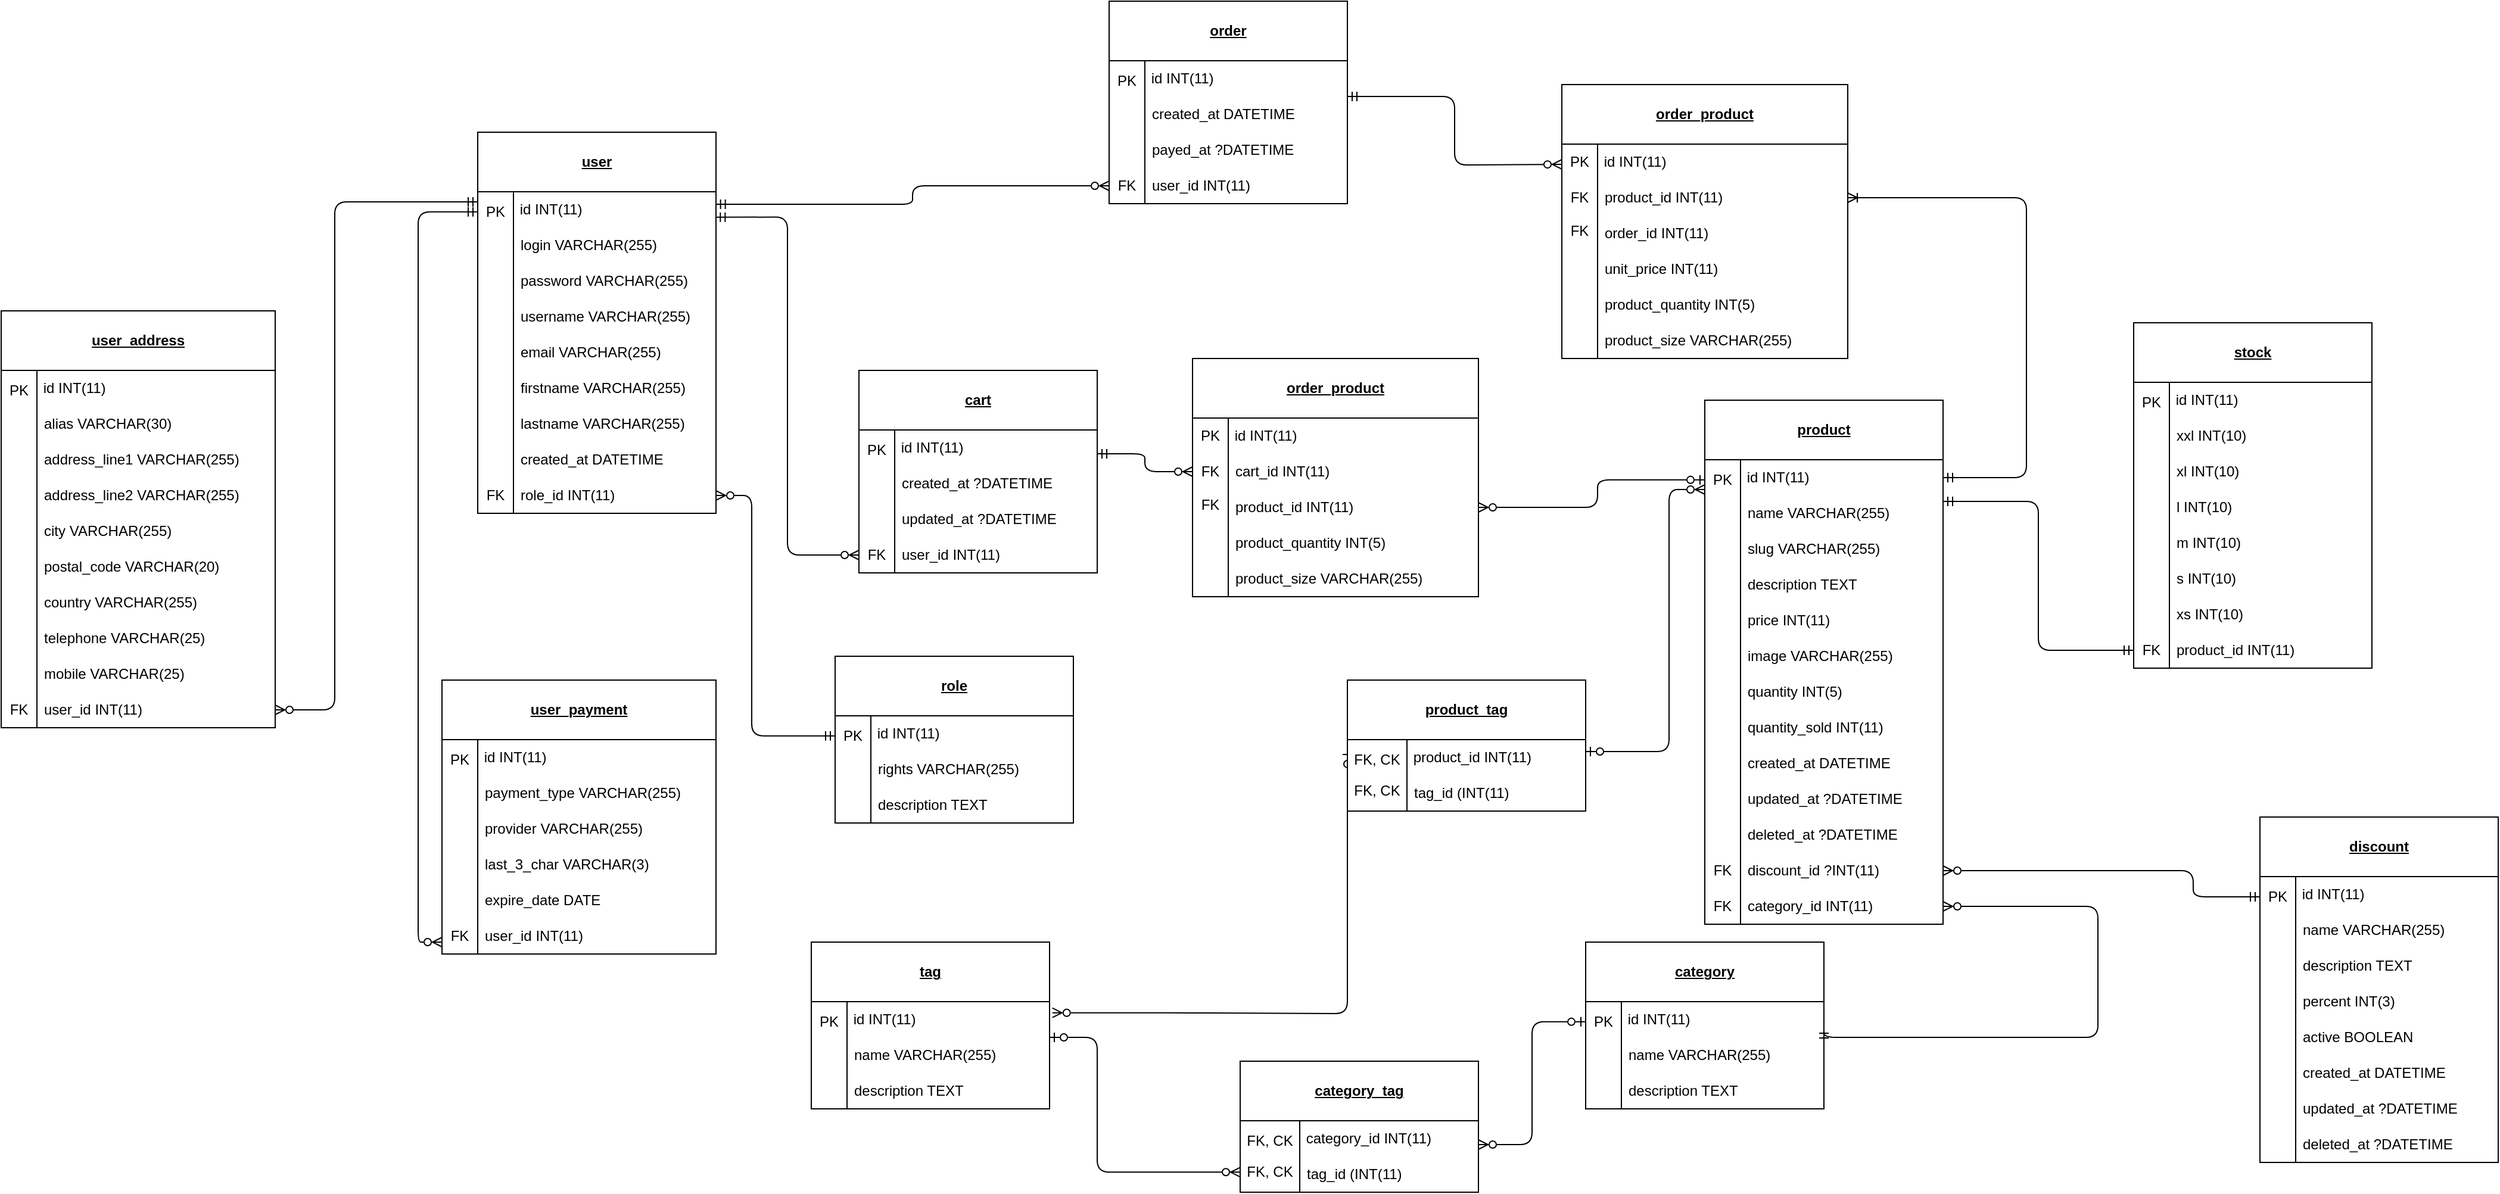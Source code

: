 <mxfile>
    <diagram name="Page-1" id="nvmFkLAB6nwE_kRz7ofC">
        <mxGraphModel dx="1896" dy="2841" grid="1" gridSize="10" guides="1" tooltips="1" connect="1" arrows="1" fold="1" page="1" pageScale="1" pageWidth="827" pageHeight="1169" math="0" shadow="0">
            <root>
                <mxCell id="0"/>
                <mxCell id="1" parent="0"/>
                <mxCell id="493" style="edgeStyle=orthogonalEdgeStyle;html=1;endArrow=ERmandOne;endFill=0;startArrow=ERzeroToMany;startFill=0;" parent="1" source="327" target="484" edge="1">
                    <mxGeometry relative="1" as="geometry">
                        <Array as="points">
                            <mxPoint x="1640" y="-580"/>
                            <mxPoint x="1640" y="-558"/>
                        </Array>
                        <mxPoint x="1450" y="-600" as="sourcePoint"/>
                        <mxPoint x="1600" y="-550" as="targetPoint"/>
                    </mxGeometry>
                </mxCell>
                <mxCell id="400" value="&lt;u&gt;product&lt;/u&gt;" style="swimlane;whiteSpace=wrap;html=1;rounded=0;strokeColor=default;startSize=50;swimlaneFillColor=default;" parent="1" vertex="1">
                    <mxGeometry x="1230" y="-975" width="200" height="440" as="geometry"/>
                </mxCell>
                <mxCell id="315" value="&lt;span style=&quot;font-family: Helvetica; font-size: 12px; font-style: normal; font-variant-ligatures: normal; font-variant-caps: normal; font-weight: 400; letter-spacing: normal; orphans: 2; text-align: left; text-indent: 0px; text-transform: none; widows: 2; word-spacing: 0px; -webkit-text-stroke-width: 0px; text-decoration-thickness: initial; text-decoration-style: initial; text-decoration-color: initial; float: none; display: inline !important;&quot;&gt;&amp;nbsp;id&amp;nbsp;INT(11)&lt;/span&gt;" style="swimlane;fontStyle=0;childLayout=stackLayout;horizontal=1;startSize=30;horizontalStack=0;resizeParent=1;resizeParentMax=0;resizeLast=0;collapsible=1;marginBottom=0;whiteSpace=wrap;html=1;swimlaneFillColor=default;swimlaneLine=0;align=left;" parent="400" vertex="1">
                    <mxGeometry x="30" y="50" width="170" height="390" as="geometry">
                        <mxRectangle x="30" y="50" width="100" height="30" as="alternateBounds"/>
                    </mxGeometry>
                </mxCell>
                <mxCell id="317" value="name&amp;nbsp;VARCHAR(255)" style="text;strokeColor=none;fillColor=none;align=left;verticalAlign=middle;spacingLeft=4;spacingRight=4;overflow=hidden;points=[[0,0.5],[1,0.5]];portConstraint=eastwest;rotatable=0;whiteSpace=wrap;html=1;" parent="315" vertex="1">
                    <mxGeometry y="30" width="170" height="30" as="geometry"/>
                </mxCell>
                <mxCell id="318" value="slug&amp;nbsp;VARCHAR(255)" style="text;strokeColor=none;fillColor=none;align=left;verticalAlign=middle;spacingLeft=4;spacingRight=4;overflow=hidden;points=[[0,0.5],[1,0.5]];portConstraint=eastwest;rotatable=0;whiteSpace=wrap;html=1;" parent="315" vertex="1">
                    <mxGeometry y="60" width="170" height="30" as="geometry"/>
                </mxCell>
                <mxCell id="319" value="description TEXT" style="text;strokeColor=none;fillColor=none;align=left;verticalAlign=middle;spacingLeft=4;spacingRight=4;overflow=hidden;points=[[0,0.5],[1,0.5]];portConstraint=eastwest;rotatable=0;whiteSpace=wrap;html=1;" parent="315" vertex="1">
                    <mxGeometry y="90" width="170" height="30" as="geometry"/>
                </mxCell>
                <mxCell id="320" value="price&amp;nbsp;INT(11)" style="text;strokeColor=none;fillColor=none;align=left;verticalAlign=middle;spacingLeft=4;spacingRight=4;overflow=hidden;points=[[0,0.5],[1,0.5]];portConstraint=eastwest;rotatable=0;whiteSpace=wrap;html=1;" parent="315" vertex="1">
                    <mxGeometry y="120" width="170" height="30" as="geometry"/>
                </mxCell>
                <mxCell id="321" value="image VARCHAR(255)" style="text;strokeColor=none;fillColor=none;align=left;verticalAlign=middle;spacingLeft=4;spacingRight=4;overflow=hidden;points=[[0,0.5],[1,0.5]];portConstraint=eastwest;rotatable=0;whiteSpace=wrap;html=1;" parent="315" vertex="1">
                    <mxGeometry y="150" width="170" height="30" as="geometry"/>
                </mxCell>
                <mxCell id="322" value="quantity INT(5)" style="text;strokeColor=none;fillColor=none;align=left;verticalAlign=middle;spacingLeft=4;spacingRight=4;overflow=hidden;points=[[0,0.5],[1,0.5]];portConstraint=eastwest;rotatable=0;whiteSpace=wrap;html=1;" parent="315" vertex="1">
                    <mxGeometry y="180" width="170" height="30" as="geometry"/>
                </mxCell>
                <mxCell id="323" value="quantity_sold INT(11)" style="text;strokeColor=none;fillColor=none;align=left;verticalAlign=middle;spacingLeft=4;spacingRight=4;overflow=hidden;points=[[0,0.5],[1,0.5]];portConstraint=eastwest;rotatable=0;whiteSpace=wrap;html=1;" parent="315" vertex="1">
                    <mxGeometry y="210" width="170" height="30" as="geometry"/>
                </mxCell>
                <mxCell id="324" value="created_at&amp;nbsp;DATETIME" style="text;strokeColor=none;fillColor=none;align=left;verticalAlign=middle;spacingLeft=4;spacingRight=4;overflow=hidden;points=[[0,0.5],[1,0.5]];portConstraint=eastwest;rotatable=0;whiteSpace=wrap;html=1;" parent="315" vertex="1">
                    <mxGeometry y="240" width="170" height="30" as="geometry"/>
                </mxCell>
                <mxCell id="325" value="updated_at ?DATETIME" style="text;strokeColor=none;fillColor=none;align=left;verticalAlign=middle;spacingLeft=4;spacingRight=4;overflow=hidden;points=[[0,0.5],[1,0.5]];portConstraint=eastwest;rotatable=0;whiteSpace=wrap;html=1;" parent="315" vertex="1">
                    <mxGeometry y="270" width="170" height="30" as="geometry"/>
                </mxCell>
                <mxCell id="326" value="deleted_at ?DATETIME" style="text;strokeColor=none;fillColor=none;align=left;verticalAlign=middle;spacingLeft=4;spacingRight=4;overflow=hidden;points=[[0,0.5],[1,0.5]];portConstraint=eastwest;rotatable=0;whiteSpace=wrap;html=1;" parent="315" vertex="1">
                    <mxGeometry y="300" width="170" height="30" as="geometry"/>
                </mxCell>
                <mxCell id="327" value="discount_id ?INT(11)" style="text;strokeColor=none;fillColor=none;align=left;verticalAlign=middle;spacingLeft=4;spacingRight=4;overflow=hidden;points=[[0,0.5],[1,0.5]];portConstraint=eastwest;rotatable=0;whiteSpace=wrap;html=1;" parent="315" vertex="1">
                    <mxGeometry y="330" width="170" height="30" as="geometry"/>
                </mxCell>
                <mxCell id="328" value="category_id&amp;nbsp;INT(11)" style="text;strokeColor=none;fillColor=none;align=left;verticalAlign=middle;spacingLeft=4;spacingRight=4;overflow=hidden;points=[[0,0.5],[1,0.5]];portConstraint=eastwest;rotatable=0;whiteSpace=wrap;html=1;" parent="315" vertex="1">
                    <mxGeometry y="360" width="170" height="30" as="geometry"/>
                </mxCell>
                <mxCell id="421" value="PK" style="text;html=1;strokeColor=none;fillColor=none;align=center;verticalAlign=middle;whiteSpace=wrap;rounded=0;container=0;" parent="400" vertex="1">
                    <mxGeometry y="49.996" width="30" height="33.846" as="geometry"/>
                </mxCell>
                <mxCell id="423" value="FK" style="text;html=1;strokeColor=none;fillColor=none;align=center;verticalAlign=middle;whiteSpace=wrap;rounded=0;container=0;" parent="400" vertex="1">
                    <mxGeometry y="380.02" width="30" height="29.99" as="geometry"/>
                </mxCell>
                <mxCell id="425" value="FK" style="text;html=1;strokeColor=none;fillColor=none;align=center;verticalAlign=middle;whiteSpace=wrap;rounded=0;container=0;" parent="400" vertex="1">
                    <mxGeometry y="410.01" width="30" height="29.99" as="geometry"/>
                </mxCell>
                <mxCell id="452" value="&lt;u&gt;stock&lt;/u&gt;" style="swimlane;whiteSpace=wrap;html=1;rounded=0;strokeColor=default;startSize=50;swimlaneFillColor=default;" parent="1" vertex="1">
                    <mxGeometry x="1590" y="-1040" width="200" height="290" as="geometry"/>
                </mxCell>
                <mxCell id="453" value="&lt;span style=&quot;font-family: Helvetica; font-size: 12px; font-style: normal; font-variant-ligatures: normal; font-variant-caps: normal; font-weight: 400; letter-spacing: normal; orphans: 2; text-align: left; text-indent: 0px; text-transform: none; widows: 2; word-spacing: 0px; -webkit-text-stroke-width: 0px; text-decoration-thickness: initial; text-decoration-style: initial; text-decoration-color: initial; float: none; display: inline !important;&quot;&gt;&amp;nbsp;id&amp;nbsp;INT(11)&lt;/span&gt;" style="swimlane;fontStyle=0;childLayout=stackLayout;horizontal=1;startSize=30;horizontalStack=0;resizeParent=1;resizeParentMax=0;resizeLast=0;collapsible=1;marginBottom=0;whiteSpace=wrap;html=1;swimlaneFillColor=default;swimlaneLine=0;align=left;" parent="452" vertex="1">
                    <mxGeometry x="30" y="50" width="170" height="240" as="geometry"/>
                </mxCell>
                <mxCell id="450" value="xxl INT(10)" style="text;strokeColor=none;fillColor=none;align=left;verticalAlign=middle;spacingLeft=4;spacingRight=4;overflow=hidden;points=[[0,0.5],[1,0.5]];portConstraint=eastwest;rotatable=0;whiteSpace=wrap;html=1;" parent="453" vertex="1">
                    <mxGeometry y="30" width="170" height="30" as="geometry"/>
                </mxCell>
                <mxCell id="449" value="xl INT(10)" style="text;strokeColor=none;fillColor=none;align=left;verticalAlign=middle;spacingLeft=4;spacingRight=4;overflow=hidden;points=[[0,0.5],[1,0.5]];portConstraint=eastwest;rotatable=0;whiteSpace=wrap;html=1;" parent="453" vertex="1">
                    <mxGeometry y="60" width="170" height="30" as="geometry"/>
                </mxCell>
                <mxCell id="448" value="l INT(10)" style="text;strokeColor=none;fillColor=none;align=left;verticalAlign=middle;spacingLeft=4;spacingRight=4;overflow=hidden;points=[[0,0.5],[1,0.5]];portConstraint=eastwest;rotatable=0;whiteSpace=wrap;html=1;" parent="453" vertex="1">
                    <mxGeometry y="90" width="170" height="30" as="geometry"/>
                </mxCell>
                <mxCell id="447" value="m INT(10)" style="text;strokeColor=none;fillColor=none;align=left;verticalAlign=middle;spacingLeft=4;spacingRight=4;overflow=hidden;points=[[0,0.5],[1,0.5]];portConstraint=eastwest;rotatable=0;whiteSpace=wrap;html=1;" parent="453" vertex="1">
                    <mxGeometry y="120" width="170" height="30" as="geometry"/>
                </mxCell>
                <mxCell id="446" value="s INT(10)" style="text;strokeColor=none;fillColor=none;align=left;verticalAlign=middle;spacingLeft=4;spacingRight=4;overflow=hidden;points=[[0,0.5],[1,0.5]];portConstraint=eastwest;rotatable=0;whiteSpace=wrap;html=1;" parent="453" vertex="1">
                    <mxGeometry y="150" width="170" height="30" as="geometry"/>
                </mxCell>
                <mxCell id="445" value="xs INT(10)" style="text;strokeColor=none;fillColor=none;align=left;verticalAlign=middle;spacingLeft=4;spacingRight=4;overflow=hidden;points=[[0,0.5],[1,0.5]];portConstraint=eastwest;rotatable=0;whiteSpace=wrap;html=1;" parent="453" vertex="1">
                    <mxGeometry y="180" width="170" height="30" as="geometry"/>
                </mxCell>
                <mxCell id="451" value="product_id&amp;nbsp;INT(11)" style="text;strokeColor=none;fillColor=none;align=left;verticalAlign=middle;spacingLeft=4;spacingRight=4;overflow=hidden;points=[[0,0.5],[1,0.5]];portConstraint=eastwest;rotatable=0;whiteSpace=wrap;html=1;" parent="453" vertex="1">
                    <mxGeometry y="210" width="170" height="30" as="geometry"/>
                </mxCell>
                <mxCell id="466" value="PK" style="text;html=1;strokeColor=none;fillColor=none;align=center;verticalAlign=middle;whiteSpace=wrap;rounded=0;container=0;" parent="452" vertex="1">
                    <mxGeometry y="49.996" width="30" height="33.846" as="geometry"/>
                </mxCell>
                <mxCell id="468" value="FK" style="text;html=1;strokeColor=none;fillColor=none;align=center;verticalAlign=middle;whiteSpace=wrap;rounded=0;container=0;" parent="452" vertex="1">
                    <mxGeometry y="260.01" width="30" height="29.99" as="geometry"/>
                </mxCell>
                <mxCell id="475" value="&lt;u&gt;discount&lt;/u&gt;" style="swimlane;whiteSpace=wrap;html=1;rounded=0;strokeColor=default;startSize=50;swimlaneFillColor=default;" parent="1" vertex="1">
                    <mxGeometry x="1696" y="-625" width="200" height="290" as="geometry"/>
                </mxCell>
                <mxCell id="476" value="&lt;span style=&quot;font-family: Helvetica; font-size: 12px; font-style: normal; font-variant-ligatures: normal; font-variant-caps: normal; font-weight: 400; letter-spacing: normal; orphans: 2; text-align: left; text-indent: 0px; text-transform: none; widows: 2; word-spacing: 0px; -webkit-text-stroke-width: 0px; text-decoration-thickness: initial; text-decoration-style: initial; text-decoration-color: initial; float: none; display: inline !important;&quot;&gt;&amp;nbsp;id&amp;nbsp;INT(11)&lt;/span&gt;" style="swimlane;fontStyle=0;childLayout=stackLayout;horizontal=1;startSize=30;horizontalStack=0;resizeParent=1;resizeParentMax=0;resizeLast=0;collapsible=1;marginBottom=0;whiteSpace=wrap;html=1;swimlaneFillColor=default;swimlaneLine=0;align=left;" parent="475" vertex="1">
                    <mxGeometry x="30" y="50" width="170" height="240" as="geometry"/>
                </mxCell>
                <mxCell id="486" value="name VARCHAR(255)" style="text;strokeColor=none;fillColor=none;align=left;verticalAlign=middle;spacingLeft=4;spacingRight=4;overflow=hidden;points=[[0,0.5],[1,0.5]];portConstraint=eastwest;rotatable=0;whiteSpace=wrap;html=1;" parent="476" vertex="1">
                    <mxGeometry y="30" width="170" height="30" as="geometry"/>
                </mxCell>
                <mxCell id="487" value="description TEXT" style="text;strokeColor=none;fillColor=none;align=left;verticalAlign=middle;spacingLeft=4;spacingRight=4;overflow=hidden;points=[[0,0.5],[1,0.5]];portConstraint=eastwest;rotatable=0;whiteSpace=wrap;html=1;" parent="476" vertex="1">
                    <mxGeometry y="60" width="170" height="30" as="geometry"/>
                </mxCell>
                <mxCell id="488" value="percent INT(3)" style="text;strokeColor=none;fillColor=none;align=left;verticalAlign=middle;spacingLeft=4;spacingRight=4;overflow=hidden;points=[[0,0.5],[1,0.5]];portConstraint=eastwest;rotatable=0;whiteSpace=wrap;html=1;" parent="476" vertex="1">
                    <mxGeometry y="90" width="170" height="30" as="geometry"/>
                </mxCell>
                <mxCell id="489" value="active BOOLEAN" style="text;strokeColor=none;fillColor=none;align=left;verticalAlign=middle;spacingLeft=4;spacingRight=4;overflow=hidden;points=[[0,0.5],[1,0.5]];portConstraint=eastwest;rotatable=0;whiteSpace=wrap;html=1;" parent="476" vertex="1">
                    <mxGeometry y="120" width="170" height="30" as="geometry"/>
                </mxCell>
                <mxCell id="490" value="created_at&amp;nbsp;DATETIME" style="text;strokeColor=none;fillColor=none;align=left;verticalAlign=middle;spacingLeft=4;spacingRight=4;overflow=hidden;points=[[0,0.5],[1,0.5]];portConstraint=eastwest;rotatable=0;whiteSpace=wrap;html=1;" parent="476" vertex="1">
                    <mxGeometry y="150" width="170" height="30" as="geometry"/>
                </mxCell>
                <mxCell id="491" value="updated_at ?DATETIME" style="text;strokeColor=none;fillColor=none;align=left;verticalAlign=middle;spacingLeft=4;spacingRight=4;overflow=hidden;points=[[0,0.5],[1,0.5]];portConstraint=eastwest;rotatable=0;whiteSpace=wrap;html=1;" parent="476" vertex="1">
                    <mxGeometry y="180" width="170" height="30" as="geometry"/>
                </mxCell>
                <mxCell id="492" value="deleted_at ?DATETIME" style="text;strokeColor=none;fillColor=none;align=left;verticalAlign=middle;spacingLeft=4;spacingRight=4;overflow=hidden;points=[[0,0.5],[1,0.5]];portConstraint=eastwest;rotatable=0;whiteSpace=wrap;html=1;" parent="476" vertex="1">
                    <mxGeometry y="210" width="170" height="30" as="geometry"/>
                </mxCell>
                <mxCell id="484" value="PK" style="text;html=1;strokeColor=none;fillColor=none;align=center;verticalAlign=middle;whiteSpace=wrap;rounded=0;container=0;" parent="475" vertex="1">
                    <mxGeometry y="49.996" width="30" height="33.846" as="geometry"/>
                </mxCell>
                <mxCell id="496" style="edgeStyle=orthogonalEdgeStyle;html=1;startArrow=ERmandOne;startFill=0;endArrow=ERmandOne;endFill=0;exitX=0;exitY=0.5;exitDx=0;exitDy=0;" parent="1" source="468" target="315" edge="1">
                    <mxGeometry relative="1" as="geometry">
                        <Array as="points">
                            <mxPoint x="1510" y="-765"/>
                            <mxPoint x="1510" y="-890"/>
                        </Array>
                    </mxGeometry>
                </mxCell>
                <mxCell id="497" value="&lt;u&gt;category&lt;/u&gt;" style="swimlane;whiteSpace=wrap;html=1;rounded=0;strokeColor=default;startSize=50;swimlaneFillColor=default;" parent="1" vertex="1">
                    <mxGeometry x="1130" y="-520" width="200" height="140" as="geometry"/>
                </mxCell>
                <mxCell id="498" value="&lt;span style=&quot;font-family: Helvetica; font-size: 12px; font-style: normal; font-variant-ligatures: normal; font-variant-caps: normal; font-weight: 400; letter-spacing: normal; orphans: 2; text-align: left; text-indent: 0px; text-transform: none; widows: 2; word-spacing: 0px; -webkit-text-stroke-width: 0px; text-decoration-thickness: initial; text-decoration-style: initial; text-decoration-color: initial; float: none; display: inline !important;&quot;&gt;&amp;nbsp;id&amp;nbsp;INT(11)&lt;/span&gt;" style="swimlane;fontStyle=0;childLayout=stackLayout;horizontal=1;startSize=30;horizontalStack=0;resizeParent=1;resizeParentMax=0;resizeLast=0;collapsible=1;marginBottom=0;whiteSpace=wrap;html=1;swimlaneFillColor=default;swimlaneLine=0;align=left;" parent="497" vertex="1">
                    <mxGeometry x="30" y="50" width="170" height="90" as="geometry"/>
                </mxCell>
                <mxCell id="499" value="name VARCHAR(255)" style="text;strokeColor=none;fillColor=none;align=left;verticalAlign=middle;spacingLeft=4;spacingRight=4;overflow=hidden;points=[[0,0.5],[1,0.5]];portConstraint=eastwest;rotatable=0;whiteSpace=wrap;html=1;" parent="498" vertex="1">
                    <mxGeometry y="30" width="170" height="30" as="geometry"/>
                </mxCell>
                <mxCell id="500" value="description TEXT" style="text;strokeColor=none;fillColor=none;align=left;verticalAlign=middle;spacingLeft=4;spacingRight=4;overflow=hidden;points=[[0,0.5],[1,0.5]];portConstraint=eastwest;rotatable=0;whiteSpace=wrap;html=1;" parent="498" vertex="1">
                    <mxGeometry y="60" width="170" height="30" as="geometry"/>
                </mxCell>
                <mxCell id="506" value="PK" style="text;html=1;strokeColor=none;fillColor=none;align=center;verticalAlign=middle;whiteSpace=wrap;rounded=0;container=0;" parent="497" vertex="1">
                    <mxGeometry y="49.996" width="30" height="33.846" as="geometry"/>
                </mxCell>
                <mxCell id="507" style="edgeStyle=orthogonalEdgeStyle;html=1;startArrow=ERzeroToMany;startFill=0;endArrow=ERmandOne;endFill=0;entryX=1;entryY=0.25;entryDx=0;entryDy=0;" parent="1" source="328" target="498" edge="1">
                    <mxGeometry relative="1" as="geometry">
                        <Array as="points">
                            <mxPoint x="1560" y="-550"/>
                            <mxPoint x="1560" y="-440"/>
                            <mxPoint x="1330" y="-440"/>
                        </Array>
                    </mxGeometry>
                </mxCell>
                <mxCell id="508" value="&lt;u&gt;tag&lt;/u&gt;" style="swimlane;whiteSpace=wrap;html=1;rounded=0;strokeColor=default;startSize=50;swimlaneFillColor=default;" parent="1" vertex="1">
                    <mxGeometry x="480" y="-520" width="200" height="140" as="geometry"/>
                </mxCell>
                <mxCell id="509" value="&lt;span style=&quot;font-family: Helvetica; font-size: 12px; font-style: normal; font-variant-ligatures: normal; font-variant-caps: normal; font-weight: 400; letter-spacing: normal; orphans: 2; text-align: left; text-indent: 0px; text-transform: none; widows: 2; word-spacing: 0px; -webkit-text-stroke-width: 0px; text-decoration-thickness: initial; text-decoration-style: initial; text-decoration-color: initial; float: none; display: inline !important;&quot;&gt;&amp;nbsp;id&amp;nbsp;INT(11)&lt;/span&gt;" style="swimlane;fontStyle=0;childLayout=stackLayout;horizontal=1;startSize=30;horizontalStack=0;resizeParent=1;resizeParentMax=0;resizeLast=0;collapsible=1;marginBottom=0;whiteSpace=wrap;html=1;swimlaneFillColor=default;swimlaneLine=0;align=left;" parent="508" vertex="1">
                    <mxGeometry x="30" y="50" width="170" height="90" as="geometry"/>
                </mxCell>
                <mxCell id="510" value="name VARCHAR(255)" style="text;strokeColor=none;fillColor=none;align=left;verticalAlign=middle;spacingLeft=4;spacingRight=4;overflow=hidden;points=[[0,0.5],[1,0.5]];portConstraint=eastwest;rotatable=0;whiteSpace=wrap;html=1;" parent="509" vertex="1">
                    <mxGeometry y="30" width="170" height="30" as="geometry"/>
                </mxCell>
                <mxCell id="511" value="description TEXT" style="text;strokeColor=none;fillColor=none;align=left;verticalAlign=middle;spacingLeft=4;spacingRight=4;overflow=hidden;points=[[0,0.5],[1,0.5]];portConstraint=eastwest;rotatable=0;whiteSpace=wrap;html=1;" parent="509" vertex="1">
                    <mxGeometry y="60" width="170" height="30" as="geometry"/>
                </mxCell>
                <mxCell id="512" value="PK" style="text;html=1;strokeColor=none;fillColor=none;align=center;verticalAlign=middle;whiteSpace=wrap;rounded=0;container=0;" parent="508" vertex="1">
                    <mxGeometry y="49.996" width="30" height="33.846" as="geometry"/>
                </mxCell>
                <mxCell id="516" value="&lt;u&gt;category_tag&lt;/u&gt;" style="swimlane;whiteSpace=wrap;html=1;rounded=0;strokeColor=default;startSize=50;swimlaneFillColor=default;" parent="1" vertex="1">
                    <mxGeometry x="840" y="-420" width="200" height="110" as="geometry"/>
                </mxCell>
                <mxCell id="517" value="&lt;span style=&quot;font-family: Helvetica; font-size: 12px; font-style: normal; font-variant-ligatures: normal; font-variant-caps: normal; font-weight: 400; letter-spacing: normal; orphans: 2; text-align: left; text-indent: 0px; text-transform: none; widows: 2; word-spacing: 0px; -webkit-text-stroke-width: 0px; text-decoration-thickness: initial; text-decoration-style: initial; text-decoration-color: initial; float: none; display: inline !important;&quot;&gt;&amp;nbsp;category_id INT(11)&lt;/span&gt;" style="swimlane;fontStyle=0;childLayout=stackLayout;horizontal=1;startSize=30;horizontalStack=0;resizeParent=1;resizeParentMax=0;resizeLast=0;collapsible=1;marginBottom=0;whiteSpace=wrap;html=1;swimlaneFillColor=default;swimlaneLine=0;align=left;rounded=0;" parent="516" vertex="1">
                    <mxGeometry x="50" y="50" width="150" height="60" as="geometry"/>
                </mxCell>
                <mxCell id="519" value="tag_id (INT(11)" style="text;strokeColor=none;fillColor=none;align=left;verticalAlign=middle;spacingLeft=4;spacingRight=4;overflow=hidden;points=[[0,0.5],[1,0.5]];portConstraint=eastwest;rotatable=0;whiteSpace=wrap;html=1;rounded=1;" parent="517" vertex="1">
                    <mxGeometry y="30" width="150" height="30" as="geometry"/>
                </mxCell>
                <mxCell id="520" value="FK, CK" style="text;html=1;strokeColor=none;fillColor=none;align=center;verticalAlign=middle;whiteSpace=wrap;rounded=0;container=0;" parent="516" vertex="1">
                    <mxGeometry y="50" width="50" height="33.85" as="geometry"/>
                </mxCell>
                <mxCell id="530" value="FK, CK" style="text;html=1;strokeColor=none;fillColor=none;align=center;verticalAlign=middle;whiteSpace=wrap;rounded=0;container=0;" parent="516" vertex="1">
                    <mxGeometry y="76.15" width="50" height="33.85" as="geometry"/>
                </mxCell>
                <mxCell id="526" style="edgeStyle=orthogonalEdgeStyle;html=1;entryX=0;entryY=0.5;entryDx=0;entryDy=0;startArrow=ERzeroToMany;startFill=0;endArrow=ERzeroToOne;endFill=0;" parent="1" source="517" target="506" edge="1">
                    <mxGeometry relative="1" as="geometry">
                        <Array as="points">
                            <mxPoint x="1085" y="-350"/>
                            <mxPoint x="1085" y="-453"/>
                        </Array>
                    </mxGeometry>
                </mxCell>
                <mxCell id="527" style="edgeStyle=orthogonalEdgeStyle;html=1;startArrow=ERzeroToMany;startFill=0;endArrow=ERzeroToOne;endFill=0;" parent="1" source="530" target="509" edge="1">
                    <mxGeometry relative="1" as="geometry">
                        <mxPoint x="670" y="-296.92" as="sourcePoint"/>
                        <mxPoint x="760" y="-410.001" as="targetPoint"/>
                        <Array as="points">
                            <mxPoint x="720" y="-327"/>
                            <mxPoint x="720" y="-440"/>
                        </Array>
                    </mxGeometry>
                </mxCell>
                <mxCell id="528" style="edgeStyle=orthogonalEdgeStyle;html=1;startArrow=ERzeroToMany;startFill=0;endArrow=ERzeroToOne;endFill=0;exitX=1.014;exitY=0.104;exitDx=0;exitDy=0;exitPerimeter=0;entryX=0;entryY=0.25;entryDx=0;entryDy=0;" parent="1" source="509" target="534" edge="1">
                    <mxGeometry relative="1" as="geometry">
                        <mxPoint x="920" y="-680" as="targetPoint"/>
                        <Array as="points">
                            <mxPoint x="790" y="-461"/>
                            <mxPoint x="930" y="-460"/>
                        </Array>
                        <mxPoint x="700" y="-460" as="sourcePoint"/>
                    </mxGeometry>
                </mxCell>
                <mxCell id="529" style="edgeStyle=orthogonalEdgeStyle;html=1;startArrow=ERzeroToMany;startFill=0;endArrow=ERzeroToOne;endFill=0;" parent="1" source="421" target="532" edge="1">
                    <mxGeometry relative="1" as="geometry">
                        <mxPoint x="1070" y="-470" as="targetPoint"/>
                        <Array as="points">
                            <mxPoint x="1200" y="-900"/>
                            <mxPoint x="1200" y="-680"/>
                        </Array>
                    </mxGeometry>
                </mxCell>
                <mxCell id="531" value="&lt;u&gt;product_tag&lt;/u&gt;" style="swimlane;whiteSpace=wrap;html=1;rounded=0;strokeColor=default;startSize=50;swimlaneFillColor=default;" parent="1" vertex="1">
                    <mxGeometry x="930" y="-740" width="200" height="110" as="geometry"/>
                </mxCell>
                <mxCell id="532" value="&lt;span style=&quot;font-family: Helvetica; font-size: 12px; font-style: normal; font-variant-ligatures: normal; font-variant-caps: normal; font-weight: 400; letter-spacing: normal; orphans: 2; text-align: left; text-indent: 0px; text-transform: none; widows: 2; word-spacing: 0px; -webkit-text-stroke-width: 0px; text-decoration-thickness: initial; text-decoration-style: initial; text-decoration-color: initial; float: none; display: inline !important;&quot;&gt;&amp;nbsp;product_id INT(11)&lt;/span&gt;" style="swimlane;fontStyle=0;childLayout=stackLayout;horizontal=1;startSize=30;horizontalStack=0;resizeParent=1;resizeParentMax=0;resizeLast=0;collapsible=1;marginBottom=0;whiteSpace=wrap;html=1;swimlaneFillColor=default;swimlaneLine=0;align=left;rounded=0;" parent="531" vertex="1">
                    <mxGeometry x="50" y="50" width="150" height="60" as="geometry"/>
                </mxCell>
                <mxCell id="533" value="tag_id (INT(11)" style="text;strokeColor=none;fillColor=none;align=left;verticalAlign=middle;spacingLeft=4;spacingRight=4;overflow=hidden;points=[[0,0.5],[1,0.5]];portConstraint=eastwest;rotatable=0;whiteSpace=wrap;html=1;rounded=1;" parent="532" vertex="1">
                    <mxGeometry y="30" width="150" height="30" as="geometry"/>
                </mxCell>
                <mxCell id="534" value="FK, CK" style="text;html=1;strokeColor=none;fillColor=none;align=center;verticalAlign=middle;whiteSpace=wrap;rounded=0;container=0;" parent="531" vertex="1">
                    <mxGeometry y="50" width="50" height="33.85" as="geometry"/>
                </mxCell>
                <mxCell id="535" value="FK, CK" style="text;html=1;strokeColor=none;fillColor=none;align=center;verticalAlign=middle;whiteSpace=wrap;rounded=0;container=0;" parent="531" vertex="1">
                    <mxGeometry y="76.15" width="50" height="33.85" as="geometry"/>
                </mxCell>
                <mxCell id="536" value="&lt;u&gt;cart&lt;/u&gt;" style="swimlane;whiteSpace=wrap;html=1;rounded=0;strokeColor=default;startSize=50;swimlaneFillColor=default;" parent="1" vertex="1">
                    <mxGeometry x="520" y="-1000" width="200" height="170" as="geometry"/>
                </mxCell>
                <mxCell id="537" value="&lt;span style=&quot;font-family: Helvetica; font-size: 12px; font-style: normal; font-variant-ligatures: normal; font-variant-caps: normal; font-weight: 400; letter-spacing: normal; orphans: 2; text-align: left; text-indent: 0px; text-transform: none; widows: 2; word-spacing: 0px; -webkit-text-stroke-width: 0px; text-decoration-thickness: initial; text-decoration-style: initial; text-decoration-color: initial; float: none; display: inline !important;&quot;&gt;&amp;nbsp;id&amp;nbsp;INT(11)&lt;/span&gt;" style="swimlane;fontStyle=0;childLayout=stackLayout;horizontal=1;startSize=30;horizontalStack=0;resizeParent=1;resizeParentMax=0;resizeLast=0;collapsible=1;marginBottom=0;whiteSpace=wrap;html=1;swimlaneFillColor=default;swimlaneLine=0;align=left;" parent="536" vertex="1">
                    <mxGeometry x="30" y="50" width="170" height="120" as="geometry"/>
                </mxCell>
                <mxCell id="547" value="created_at ?DATETIME" style="text;strokeColor=none;fillColor=none;align=left;verticalAlign=middle;spacingLeft=4;spacingRight=4;overflow=hidden;points=[[0,0.5],[1,0.5]];portConstraint=eastwest;rotatable=0;whiteSpace=wrap;html=1;" parent="537" vertex="1">
                    <mxGeometry y="30" width="170" height="30" as="geometry"/>
                </mxCell>
                <mxCell id="548" value="updated_at ?DATETIME" style="text;strokeColor=none;fillColor=none;align=left;verticalAlign=middle;spacingLeft=4;spacingRight=4;overflow=hidden;points=[[0,0.5],[1,0.5]];portConstraint=eastwest;rotatable=0;whiteSpace=wrap;html=1;" parent="537" vertex="1">
                    <mxGeometry y="60" width="170" height="30" as="geometry"/>
                </mxCell>
                <mxCell id="549" value="user_id&amp;nbsp;INT(11)" style="text;strokeColor=none;fillColor=none;align=left;verticalAlign=middle;spacingLeft=4;spacingRight=4;overflow=hidden;points=[[0,0.5],[1,0.5]];portConstraint=eastwest;rotatable=0;whiteSpace=wrap;html=1;" parent="537" vertex="1">
                    <mxGeometry y="90" width="170" height="30" as="geometry"/>
                </mxCell>
                <mxCell id="545" value="PK" style="text;html=1;strokeColor=none;fillColor=none;align=center;verticalAlign=middle;whiteSpace=wrap;rounded=0;container=0;" parent="536" vertex="1">
                    <mxGeometry y="49.996" width="30" height="33.846" as="geometry"/>
                </mxCell>
                <mxCell id="546" value="FK" style="text;html=1;strokeColor=none;fillColor=none;align=center;verticalAlign=middle;whiteSpace=wrap;rounded=0;container=0;" parent="536" vertex="1">
                    <mxGeometry y="140.01" width="30" height="29.99" as="geometry"/>
                </mxCell>
                <mxCell id="550" value="&lt;u&gt;order&lt;/u&gt;" style="swimlane;whiteSpace=wrap;html=1;rounded=0;strokeColor=default;startSize=50;swimlaneFillColor=default;" parent="1" vertex="1">
                    <mxGeometry x="730" y="-1310" width="200" height="170" as="geometry"/>
                </mxCell>
                <mxCell id="551" value="&lt;span style=&quot;font-family: Helvetica; font-size: 12px; font-style: normal; font-variant-ligatures: normal; font-variant-caps: normal; font-weight: 400; letter-spacing: normal; orphans: 2; text-align: left; text-indent: 0px; text-transform: none; widows: 2; word-spacing: 0px; -webkit-text-stroke-width: 0px; text-decoration-thickness: initial; text-decoration-style: initial; text-decoration-color: initial; float: none; display: inline !important;&quot;&gt;&amp;nbsp;id&amp;nbsp;INT(11)&lt;/span&gt;" style="swimlane;fontStyle=0;childLayout=stackLayout;horizontal=1;startSize=30;horizontalStack=0;resizeParent=1;resizeParentMax=0;resizeLast=0;collapsible=1;marginBottom=0;whiteSpace=wrap;html=1;swimlaneFillColor=default;swimlaneLine=0;align=left;" parent="550" vertex="1">
                    <mxGeometry x="30" y="50" width="170" height="120" as="geometry"/>
                </mxCell>
                <mxCell id="552" value="created_at&amp;nbsp;DATETIME" style="text;strokeColor=none;fillColor=none;align=left;verticalAlign=middle;spacingLeft=4;spacingRight=4;overflow=hidden;points=[[0,0.5],[1,0.5]];portConstraint=eastwest;rotatable=0;whiteSpace=wrap;html=1;" parent="551" vertex="1">
                    <mxGeometry y="30" width="170" height="30" as="geometry"/>
                </mxCell>
                <mxCell id="553" value="payed_at ?DATETIME" style="text;strokeColor=none;fillColor=none;align=left;verticalAlign=middle;spacingLeft=4;spacingRight=4;overflow=hidden;points=[[0,0.5],[1,0.5]];portConstraint=eastwest;rotatable=0;whiteSpace=wrap;html=1;" parent="551" vertex="1">
                    <mxGeometry y="60" width="170" height="30" as="geometry"/>
                </mxCell>
                <mxCell id="554" value="user_id&amp;nbsp;INT(11)" style="text;strokeColor=none;fillColor=none;align=left;verticalAlign=middle;spacingLeft=4;spacingRight=4;overflow=hidden;points=[[0,0.5],[1,0.5]];portConstraint=eastwest;rotatable=0;whiteSpace=wrap;html=1;" parent="551" vertex="1">
                    <mxGeometry y="90" width="170" height="30" as="geometry"/>
                </mxCell>
                <mxCell id="555" value="PK" style="text;html=1;strokeColor=none;fillColor=none;align=center;verticalAlign=middle;whiteSpace=wrap;rounded=0;container=0;" parent="550" vertex="1">
                    <mxGeometry y="49.996" width="30" height="33.846" as="geometry"/>
                </mxCell>
                <mxCell id="556" value="FK" style="text;html=1;strokeColor=none;fillColor=none;align=center;verticalAlign=middle;whiteSpace=wrap;rounded=0;container=0;" parent="550" vertex="1">
                    <mxGeometry y="140.01" width="30" height="29.99" as="geometry"/>
                </mxCell>
                <mxCell id="562" value="&lt;u&gt;order_product&lt;/u&gt;" style="swimlane;whiteSpace=wrap;html=1;rounded=0;strokeColor=default;startSize=50;swimlaneFillColor=default;" parent="1" vertex="1">
                    <mxGeometry x="1110" y="-1240" width="240" height="230" as="geometry"/>
                </mxCell>
                <mxCell id="563" value="&lt;span style=&quot;font-family: Helvetica; font-size: 12px; font-style: normal; font-variant-ligatures: normal; font-variant-caps: normal; font-weight: 400; letter-spacing: normal; orphans: 2; text-align: left; text-indent: 0px; text-transform: none; widows: 2; word-spacing: 0px; -webkit-text-stroke-width: 0px; text-decoration-thickness: initial; text-decoration-style: initial; text-decoration-color: initial; float: none; display: inline !important;&quot;&gt;&amp;nbsp;id INT(11)&lt;/span&gt;" style="swimlane;fontStyle=0;childLayout=stackLayout;horizontal=1;startSize=30;horizontalStack=0;resizeParent=1;resizeParentMax=0;resizeLast=0;collapsible=1;marginBottom=0;whiteSpace=wrap;html=1;swimlaneFillColor=default;swimlaneLine=0;align=left;rounded=0;" parent="562" vertex="1">
                    <mxGeometry x="30" y="50" width="210" height="180" as="geometry"/>
                </mxCell>
                <mxCell id="564" value="product_id INT(11)" style="text;strokeColor=none;fillColor=none;align=left;verticalAlign=middle;spacingLeft=4;spacingRight=4;overflow=hidden;points=[[0,0.5],[1,0.5]];portConstraint=eastwest;rotatable=0;whiteSpace=wrap;html=1;rounded=1;" parent="563" vertex="1">
                    <mxGeometry y="30" width="210" height="30" as="geometry"/>
                </mxCell>
                <mxCell id="688" value="order_id INT(11)" style="text;strokeColor=none;fillColor=none;align=left;verticalAlign=middle;spacingLeft=4;spacingRight=4;overflow=hidden;points=[[0,0.5],[1,0.5]];portConstraint=eastwest;rotatable=0;whiteSpace=wrap;html=1;rounded=1;" vertex="1" parent="563">
                    <mxGeometry y="60" width="210" height="30" as="geometry"/>
                </mxCell>
                <mxCell id="685" value="unit_price INT(11)" style="text;strokeColor=none;fillColor=none;align=left;verticalAlign=middle;spacingLeft=4;spacingRight=4;overflow=hidden;points=[[0,0.5],[1,0.5]];portConstraint=eastwest;rotatable=0;whiteSpace=wrap;html=1;rounded=1;" parent="563" vertex="1">
                    <mxGeometry y="90" width="210" height="30" as="geometry"/>
                </mxCell>
                <mxCell id="682" value="product_quantity INT(5)" style="text;strokeColor=none;fillColor=none;align=left;verticalAlign=middle;spacingLeft=4;spacingRight=4;overflow=hidden;points=[[0,0.5],[1,0.5]];portConstraint=eastwest;rotatable=0;whiteSpace=wrap;html=1;rounded=1;" parent="563" vertex="1">
                    <mxGeometry y="120" width="210" height="30" as="geometry"/>
                </mxCell>
                <mxCell id="683" value="product_size VARCHAR(255)" style="text;strokeColor=none;fillColor=none;align=left;verticalAlign=middle;spacingLeft=4;spacingRight=4;overflow=hidden;points=[[0,0.5],[1,0.5]];portConstraint=eastwest;rotatable=0;whiteSpace=wrap;html=1;rounded=1;" parent="563" vertex="1">
                    <mxGeometry y="150" width="210" height="30" as="geometry"/>
                </mxCell>
                <mxCell id="690" value="PK" style="text;html=1;strokeColor=none;fillColor=none;align=center;verticalAlign=middle;whiteSpace=wrap;rounded=0;container=0;" vertex="1" parent="562">
                    <mxGeometry y="50" width="30" height="30" as="geometry"/>
                </mxCell>
                <mxCell id="691" value="FK" style="text;html=1;strokeColor=none;fillColor=none;align=center;verticalAlign=middle;whiteSpace=wrap;rounded=0;container=0;" vertex="1" parent="562">
                    <mxGeometry y="80" width="30" height="30" as="geometry"/>
                </mxCell>
                <mxCell id="692" value="FK" style="text;html=1;strokeColor=none;fillColor=none;align=center;verticalAlign=middle;whiteSpace=wrap;rounded=0;container=0;" vertex="1" parent="562">
                    <mxGeometry y="110" width="30" height="26.15" as="geometry"/>
                </mxCell>
                <mxCell id="568" style="edgeStyle=orthogonalEdgeStyle;html=1;startArrow=ERzeroToMany;startFill=0;endArrow=ERmandOne;endFill=0;entryX=1;entryY=0.167;entryDx=0;entryDy=0;entryPerimeter=0;" parent="1" source="702" target="537" edge="1">
                    <mxGeometry relative="1" as="geometry">
                        <Array as="points"/>
                        <mxPoint x="810" y="-930.0" as="sourcePoint"/>
                    </mxGeometry>
                </mxCell>
                <mxCell id="569" style="edgeStyle=orthogonalEdgeStyle;html=1;startArrow=ERzeroToMany;startFill=0;endArrow=ERzeroToOne;endFill=0;entryX=0;entryY=0.5;entryDx=0;entryDy=0;" parent="1" source="697" target="421" edge="1">
                    <mxGeometry relative="1" as="geometry">
                        <Array as="points">
                            <mxPoint x="1140" y="-885"/>
                            <mxPoint x="1140" y="-908"/>
                        </Array>
                        <mxPoint x="1040" y="-905.0" as="sourcePoint"/>
                    </mxGeometry>
                </mxCell>
                <mxCell id="570" value="&lt;u&gt;user&lt;/u&gt;" style="swimlane;whiteSpace=wrap;html=1;rounded=0;strokeColor=default;startSize=50;swimlaneFillColor=default;" parent="1" vertex="1">
                    <mxGeometry x="200" y="-1200" width="200" height="320" as="geometry"/>
                </mxCell>
                <mxCell id="571" value="&lt;span style=&quot;font-family: Helvetica; font-size: 12px; font-style: normal; font-variant-ligatures: normal; font-variant-caps: normal; font-weight: 400; letter-spacing: normal; orphans: 2; text-align: left; text-indent: 0px; text-transform: none; widows: 2; word-spacing: 0px; -webkit-text-stroke-width: 0px; text-decoration-thickness: initial; text-decoration-style: initial; text-decoration-color: initial; float: none; display: inline !important;&quot;&gt;&amp;nbsp;id&amp;nbsp;INT(11)&lt;/span&gt;" style="swimlane;fontStyle=0;childLayout=stackLayout;horizontal=1;startSize=30;horizontalStack=0;resizeParent=1;resizeParentMax=0;resizeLast=0;collapsible=1;marginBottom=0;whiteSpace=wrap;html=1;swimlaneFillColor=default;swimlaneLine=0;align=left;" parent="570" vertex="1">
                    <mxGeometry x="30" y="50" width="170" height="270" as="geometry">
                        <mxRectangle x="30" y="50" width="100" height="30" as="alternateBounds"/>
                    </mxGeometry>
                </mxCell>
                <mxCell id="664" value="login VARCHAR(255)" style="text;strokeColor=none;fillColor=none;align=left;verticalAlign=middle;spacingLeft=4;spacingRight=4;overflow=hidden;points=[[0,0.5],[1,0.5]];portConstraint=eastwest;rotatable=0;whiteSpace=wrap;html=1;" parent="571" vertex="1">
                    <mxGeometry y="30" width="170" height="30" as="geometry"/>
                </mxCell>
                <mxCell id="665" value="password&amp;nbsp;VARCHAR(255)" style="text;strokeColor=none;fillColor=none;align=left;verticalAlign=middle;spacingLeft=4;spacingRight=4;overflow=hidden;points=[[0,0.5],[1,0.5]];portConstraint=eastwest;rotatable=0;whiteSpace=wrap;html=1;" parent="571" vertex="1">
                    <mxGeometry y="60" width="170" height="30" as="geometry"/>
                </mxCell>
                <mxCell id="666" value="username VARCHAR(255)" style="text;strokeColor=none;fillColor=none;align=left;verticalAlign=middle;spacingLeft=4;spacingRight=4;overflow=hidden;points=[[0,0.5],[1,0.5]];portConstraint=eastwest;rotatable=0;whiteSpace=wrap;html=1;" parent="571" vertex="1">
                    <mxGeometry y="90" width="170" height="30" as="geometry"/>
                </mxCell>
                <mxCell id="667" value="email VARCHAR(255)" style="text;strokeColor=none;fillColor=none;align=left;verticalAlign=middle;spacingLeft=4;spacingRight=4;overflow=hidden;points=[[0,0.5],[1,0.5]];portConstraint=eastwest;rotatable=0;whiteSpace=wrap;html=1;" parent="571" vertex="1">
                    <mxGeometry y="120" width="170" height="30" as="geometry"/>
                </mxCell>
                <mxCell id="668" value="firstname&amp;nbsp;VARCHAR(255)" style="text;strokeColor=none;fillColor=none;align=left;verticalAlign=middle;spacingLeft=4;spacingRight=4;overflow=hidden;points=[[0,0.5],[1,0.5]];portConstraint=eastwest;rotatable=0;whiteSpace=wrap;html=1;" parent="571" vertex="1">
                    <mxGeometry y="150" width="170" height="30" as="geometry"/>
                </mxCell>
                <mxCell id="669" value="lastname&amp;nbsp;VARCHAR(255)" style="text;strokeColor=none;fillColor=none;align=left;verticalAlign=middle;spacingLeft=4;spacingRight=4;overflow=hidden;points=[[0,0.5],[1,0.5]];portConstraint=eastwest;rotatable=0;whiteSpace=wrap;html=1;" parent="571" vertex="1">
                    <mxGeometry y="180" width="170" height="30" as="geometry"/>
                </mxCell>
                <mxCell id="670" value="created_at DATETIME" style="text;strokeColor=none;fillColor=none;align=left;verticalAlign=middle;spacingLeft=4;spacingRight=4;overflow=hidden;points=[[0,0.5],[1,0.5]];portConstraint=eastwest;rotatable=0;whiteSpace=wrap;html=1;" parent="571" vertex="1">
                    <mxGeometry y="210" width="170" height="30" as="geometry"/>
                </mxCell>
                <mxCell id="671" value="role_id&amp;nbsp;INT(11)" style="text;strokeColor=none;fillColor=none;align=left;verticalAlign=middle;spacingLeft=4;spacingRight=4;overflow=hidden;points=[[0,0.5],[1,0.5]];portConstraint=eastwest;rotatable=0;whiteSpace=wrap;html=1;" parent="571" vertex="1">
                    <mxGeometry y="240" width="170" height="30" as="geometry"/>
                </mxCell>
                <mxCell id="584" value="PK" style="text;html=1;strokeColor=none;fillColor=none;align=center;verticalAlign=middle;whiteSpace=wrap;rounded=0;container=0;" parent="570" vertex="1">
                    <mxGeometry y="49.996" width="30" height="33.846" as="geometry"/>
                </mxCell>
                <mxCell id="672" value="FK" style="text;html=1;strokeColor=none;fillColor=none;align=center;verticalAlign=middle;whiteSpace=wrap;rounded=0;container=0;" parent="570" vertex="1">
                    <mxGeometry y="290.01" width="30" height="29.99" as="geometry"/>
                </mxCell>
                <mxCell id="587" value="&lt;u&gt;user_address&lt;/u&gt;" style="swimlane;whiteSpace=wrap;html=1;rounded=0;strokeColor=default;startSize=50;swimlaneFillColor=default;" parent="1" vertex="1">
                    <mxGeometry x="-200" y="-1050" width="230" height="350" as="geometry"/>
                </mxCell>
                <mxCell id="588" value="&lt;span style=&quot;font-family: Helvetica; font-size: 12px; font-style: normal; font-variant-ligatures: normal; font-variant-caps: normal; font-weight: 400; letter-spacing: normal; orphans: 2; text-align: left; text-indent: 0px; text-transform: none; widows: 2; word-spacing: 0px; -webkit-text-stroke-width: 0px; text-decoration-thickness: initial; text-decoration-style: initial; text-decoration-color: initial; float: none; display: inline !important;&quot;&gt;&amp;nbsp;id&amp;nbsp;INT(11)&lt;/span&gt;" style="swimlane;fontStyle=0;childLayout=stackLayout;horizontal=1;startSize=30;horizontalStack=0;resizeParent=1;resizeParentMax=0;resizeLast=0;collapsible=1;marginBottom=0;whiteSpace=wrap;html=1;swimlaneFillColor=default;swimlaneLine=0;align=left;fillColor=none;fontColor=default;" parent="587" vertex="1">
                    <mxGeometry x="30" y="50" width="200" height="300" as="geometry"/>
                </mxCell>
                <mxCell id="621" value="alias VARCHAR(30)" style="text;strokeColor=none;fillColor=none;align=left;verticalAlign=middle;spacingLeft=4;spacingRight=4;overflow=hidden;points=[[0,0.5],[1,0.5]];portConstraint=eastwest;rotatable=0;whiteSpace=wrap;html=1;" parent="588" vertex="1">
                    <mxGeometry y="30" width="200" height="30" as="geometry"/>
                </mxCell>
                <mxCell id="622" value="address_line1 VARCHAR(255)" style="text;strokeColor=none;fillColor=none;align=left;verticalAlign=middle;spacingLeft=4;spacingRight=4;overflow=hidden;points=[[0,0.5],[1,0.5]];portConstraint=eastwest;rotatable=0;whiteSpace=wrap;html=1;" parent="588" vertex="1">
                    <mxGeometry y="60" width="200" height="30" as="geometry"/>
                </mxCell>
                <mxCell id="623" value="address_line2&amp;nbsp;VARCHAR(255)" style="text;strokeColor=none;fillColor=none;align=left;verticalAlign=middle;spacingLeft=4;spacingRight=4;overflow=hidden;points=[[0,0.5],[1,0.5]];portConstraint=eastwest;rotatable=0;whiteSpace=wrap;html=1;" parent="588" vertex="1">
                    <mxGeometry y="90" width="200" height="30" as="geometry"/>
                </mxCell>
                <mxCell id="624" value="city VARCHAR(255)" style="text;strokeColor=none;fillColor=none;align=left;verticalAlign=middle;spacingLeft=4;spacingRight=4;overflow=hidden;points=[[0,0.5],[1,0.5]];portConstraint=eastwest;rotatable=0;whiteSpace=wrap;html=1;" parent="588" vertex="1">
                    <mxGeometry y="120" width="200" height="30" as="geometry"/>
                </mxCell>
                <mxCell id="625" value="postal_code VARCHAR(20)" style="text;strokeColor=none;fillColor=none;align=left;verticalAlign=middle;spacingLeft=4;spacingRight=4;overflow=hidden;points=[[0,0.5],[1,0.5]];portConstraint=eastwest;rotatable=0;whiteSpace=wrap;html=1;" parent="588" vertex="1">
                    <mxGeometry y="150" width="200" height="30" as="geometry"/>
                </mxCell>
                <mxCell id="629" value="country VARCHAR(255)" style="text;strokeColor=none;fillColor=none;align=left;verticalAlign=middle;spacingLeft=4;spacingRight=4;overflow=hidden;points=[[0,0.5],[1,0.5]];portConstraint=eastwest;rotatable=0;whiteSpace=wrap;html=1;" parent="588" vertex="1">
                    <mxGeometry y="180" width="200" height="30" as="geometry"/>
                </mxCell>
                <mxCell id="626" value="telephone VARCHAR(25)" style="text;strokeColor=none;fillColor=none;align=left;verticalAlign=middle;spacingLeft=4;spacingRight=4;overflow=hidden;points=[[0,0.5],[1,0.5]];portConstraint=eastwest;rotatable=0;whiteSpace=wrap;html=1;" parent="588" vertex="1">
                    <mxGeometry y="210" width="200" height="30" as="geometry"/>
                </mxCell>
                <mxCell id="627" value="mobile VARCHAR(25)" style="text;strokeColor=none;fillColor=none;align=left;verticalAlign=middle;spacingLeft=4;spacingRight=4;overflow=hidden;points=[[0,0.5],[1,0.5]];portConstraint=eastwest;rotatable=0;whiteSpace=wrap;html=1;" parent="588" vertex="1">
                    <mxGeometry y="240" width="200" height="30" as="geometry"/>
                </mxCell>
                <mxCell id="628" value="user_id INT(11)" style="text;strokeColor=none;fillColor=none;align=left;verticalAlign=middle;spacingLeft=4;spacingRight=4;overflow=hidden;points=[[0,0.5],[1,0.5]];portConstraint=eastwest;rotatable=0;whiteSpace=wrap;html=1;" parent="588" vertex="1">
                    <mxGeometry y="270" width="200" height="30" as="geometry"/>
                </mxCell>
                <mxCell id="601" value="PK" style="text;html=1;strokeColor=none;fillColor=none;align=center;verticalAlign=middle;whiteSpace=wrap;rounded=0;container=0;" parent="587" vertex="1">
                    <mxGeometry y="49.996" width="30" height="33.846" as="geometry"/>
                </mxCell>
                <mxCell id="630" value="FK" style="text;html=1;strokeColor=none;fillColor=none;align=center;verticalAlign=middle;whiteSpace=wrap;rounded=0;container=0;" parent="587" vertex="1">
                    <mxGeometry y="320.01" width="30" height="29.99" as="geometry"/>
                </mxCell>
                <mxCell id="631" value="&lt;u&gt;user_payment&lt;/u&gt;" style="swimlane;whiteSpace=wrap;html=1;rounded=0;strokeColor=default;startSize=50;swimlaneFillColor=default;" parent="1" vertex="1">
                    <mxGeometry x="170" y="-740" width="230" height="230" as="geometry"/>
                </mxCell>
                <mxCell id="632" value="&lt;span style=&quot;font-family: Helvetica; font-size: 12px; font-style: normal; font-variant-ligatures: normal; font-variant-caps: normal; font-weight: 400; letter-spacing: normal; orphans: 2; text-align: left; text-indent: 0px; text-transform: none; widows: 2; word-spacing: 0px; -webkit-text-stroke-width: 0px; text-decoration-thickness: initial; text-decoration-style: initial; text-decoration-color: initial; float: none; display: inline !important;&quot;&gt;&amp;nbsp;id&amp;nbsp;INT(11)&lt;/span&gt;" style="swimlane;fontStyle=0;childLayout=stackLayout;horizontal=1;startSize=30;horizontalStack=0;resizeParent=1;resizeParentMax=0;resizeLast=0;collapsible=1;marginBottom=0;whiteSpace=wrap;html=1;swimlaneFillColor=default;swimlaneLine=0;align=left;" parent="631" vertex="1">
                    <mxGeometry x="30" y="50" width="200" height="180" as="geometry"/>
                </mxCell>
                <mxCell id="644" value="payment_type VARCHAR(255)" style="text;strokeColor=none;fillColor=none;align=left;verticalAlign=middle;spacingLeft=4;spacingRight=4;overflow=hidden;points=[[0,0.5],[1,0.5]];portConstraint=eastwest;rotatable=0;whiteSpace=wrap;html=1;" parent="632" vertex="1">
                    <mxGeometry y="30" width="200" height="30" as="geometry"/>
                </mxCell>
                <mxCell id="645" value="provider VARCHAR(255)" style="text;strokeColor=none;fillColor=none;align=left;verticalAlign=middle;spacingLeft=4;spacingRight=4;overflow=hidden;points=[[0,0.5],[1,0.5]];portConstraint=eastwest;rotatable=0;whiteSpace=wrap;html=1;" parent="632" vertex="1">
                    <mxGeometry y="60" width="200" height="30" as="geometry"/>
                </mxCell>
                <mxCell id="646" value="last_3_char VARCHAR(3)" style="text;strokeColor=none;fillColor=none;align=left;verticalAlign=middle;spacingLeft=4;spacingRight=4;overflow=hidden;points=[[0,0.5],[1,0.5]];portConstraint=eastwest;rotatable=0;whiteSpace=wrap;html=1;" parent="632" vertex="1">
                    <mxGeometry y="90" width="200" height="30" as="geometry"/>
                </mxCell>
                <mxCell id="647" value="expire_date DATE" style="text;strokeColor=none;fillColor=none;align=left;verticalAlign=middle;spacingLeft=4;spacingRight=4;overflow=hidden;points=[[0,0.5],[1,0.5]];portConstraint=eastwest;rotatable=0;whiteSpace=wrap;html=1;" parent="632" vertex="1">
                    <mxGeometry y="120" width="200" height="30" as="geometry"/>
                </mxCell>
                <mxCell id="648" value="user_id&amp;nbsp;INT(11)" style="text;strokeColor=none;fillColor=none;align=left;verticalAlign=middle;spacingLeft=4;spacingRight=4;overflow=hidden;points=[[0,0.5],[1,0.5]];portConstraint=eastwest;rotatable=0;whiteSpace=wrap;html=1;" parent="632" vertex="1">
                    <mxGeometry y="150" width="200" height="30" as="geometry"/>
                </mxCell>
                <mxCell id="642" value="PK" style="text;html=1;strokeColor=none;fillColor=none;align=center;verticalAlign=middle;whiteSpace=wrap;rounded=0;container=0;" parent="631" vertex="1">
                    <mxGeometry y="49.996" width="30" height="33.846" as="geometry"/>
                </mxCell>
                <mxCell id="649" value="FK" style="text;html=1;strokeColor=none;fillColor=none;align=center;verticalAlign=middle;whiteSpace=wrap;rounded=0;container=0;" parent="631" vertex="1">
                    <mxGeometry y="200.01" width="30" height="29.99" as="geometry"/>
                </mxCell>
                <mxCell id="650" value="&lt;u&gt;role&lt;/u&gt;" style="swimlane;whiteSpace=wrap;html=1;rounded=0;strokeColor=default;startSize=50;swimlaneFillColor=default;" parent="1" vertex="1">
                    <mxGeometry x="500" y="-760" width="200" height="140" as="geometry"/>
                </mxCell>
                <mxCell id="651" value="&lt;span style=&quot;font-family: Helvetica; font-size: 12px; font-style: normal; font-variant-ligatures: normal; font-variant-caps: normal; font-weight: 400; letter-spacing: normal; orphans: 2; text-align: left; text-indent: 0px; text-transform: none; widows: 2; word-spacing: 0px; -webkit-text-stroke-width: 0px; text-decoration-thickness: initial; text-decoration-style: initial; text-decoration-color: initial; float: none; display: inline !important;&quot;&gt;&amp;nbsp;id&amp;nbsp;INT(11)&lt;/span&gt;" style="swimlane;fontStyle=0;childLayout=stackLayout;horizontal=1;startSize=30;horizontalStack=0;resizeParent=1;resizeParentMax=0;resizeLast=0;collapsible=1;marginBottom=0;whiteSpace=wrap;html=1;swimlaneFillColor=default;swimlaneLine=0;align=left;" parent="650" vertex="1">
                    <mxGeometry x="30" y="50" width="170" height="90" as="geometry"/>
                </mxCell>
                <mxCell id="659" value="rights&amp;nbsp;VARCHAR(255)" style="text;strokeColor=none;fillColor=none;align=left;verticalAlign=middle;spacingLeft=4;spacingRight=4;overflow=hidden;points=[[0,0.5],[1,0.5]];portConstraint=eastwest;rotatable=0;whiteSpace=wrap;html=1;" parent="651" vertex="1">
                    <mxGeometry y="30" width="170" height="30" as="geometry"/>
                </mxCell>
                <mxCell id="660" value="description TEXT" style="text;strokeColor=none;fillColor=none;align=left;verticalAlign=middle;spacingLeft=4;spacingRight=4;overflow=hidden;points=[[0,0.5],[1,0.5]];portConstraint=eastwest;rotatable=0;whiteSpace=wrap;html=1;" parent="651" vertex="1">
                    <mxGeometry y="60" width="170" height="30" as="geometry"/>
                </mxCell>
                <mxCell id="655" value="PK" style="text;html=1;strokeColor=none;fillColor=none;align=center;verticalAlign=middle;whiteSpace=wrap;rounded=0;container=0;" parent="650" vertex="1">
                    <mxGeometry y="49.996" width="30" height="33.846" as="geometry"/>
                </mxCell>
                <mxCell id="662" style="edgeStyle=orthogonalEdgeStyle;html=1;startArrow=ERzeroToMany;startFill=0;endArrow=ERmandOne;endFill=0;entryX=0.998;entryY=0.079;entryDx=0;entryDy=0;entryPerimeter=0;" parent="1" source="546" target="571" edge="1">
                    <mxGeometry relative="1" as="geometry">
                        <mxPoint x="450" y="-1110" as="targetPoint"/>
                    </mxGeometry>
                </mxCell>
                <mxCell id="673" style="edgeStyle=orthogonalEdgeStyle;html=1;startArrow=ERzeroToMany;startFill=0;endArrow=ERmandOne;endFill=0;entryX=0;entryY=0.5;entryDx=0;entryDy=0;" parent="1" source="671" target="655" edge="1">
                    <mxGeometry relative="1" as="geometry">
                        <Array as="points">
                            <mxPoint x="430" y="-895"/>
                            <mxPoint x="430" y="-693"/>
                        </Array>
                    </mxGeometry>
                </mxCell>
                <mxCell id="674" style="edgeStyle=orthogonalEdgeStyle;html=1;entryX=0;entryY=0.25;entryDx=0;entryDy=0;startArrow=ERzeroToMany;startFill=0;endArrow=ERmandOne;endFill=0;" parent="1" source="628" target="584" edge="1">
                    <mxGeometry relative="1" as="geometry">
                        <Array as="points">
                            <mxPoint x="80" y="-715"/>
                            <mxPoint x="80" y="-1142"/>
                        </Array>
                    </mxGeometry>
                </mxCell>
                <mxCell id="675" style="edgeStyle=orthogonalEdgeStyle;html=1;startArrow=ERmandOne;startFill=0;endArrow=ERzeroToMany;endFill=0;" parent="1" source="584" target="649" edge="1">
                    <mxGeometry relative="1" as="geometry">
                        <mxPoint x="80" y="-530" as="targetPoint"/>
                        <Array as="points">
                            <mxPoint x="150" y="-1133"/>
                            <mxPoint x="150" y="-520"/>
                        </Array>
                    </mxGeometry>
                </mxCell>
                <mxCell id="677" style="edgeStyle=orthogonalEdgeStyle;html=1;entryX=0.999;entryY=0.039;entryDx=0;entryDy=0;entryPerimeter=0;startArrow=ERzeroToMany;startFill=0;endArrow=ERmandOne;endFill=0;" parent="1" source="556" target="571" edge="1">
                    <mxGeometry relative="1" as="geometry"/>
                </mxCell>
                <mxCell id="678" style="edgeStyle=orthogonalEdgeStyle;html=1;entryX=1;entryY=0.25;entryDx=0;entryDy=0;startArrow=ERzeroToMany;startFill=0;endArrow=ERmandOne;endFill=0;" parent="1" target="551" edge="1">
                    <mxGeometry relative="1" as="geometry">
                        <mxPoint x="1110" y="-1173" as="sourcePoint"/>
                    </mxGeometry>
                </mxCell>
                <mxCell id="680" style="edgeStyle=orthogonalEdgeStyle;html=1;startArrow=ERoneToMany;startFill=0;endArrow=ERmandOne;endFill=0;" parent="1" source="564" target="315" edge="1">
                    <mxGeometry relative="1" as="geometry">
                        <Array as="points">
                            <mxPoint x="1500" y="-1145"/>
                            <mxPoint x="1500" y="-910"/>
                        </Array>
                    </mxGeometry>
                </mxCell>
                <mxCell id="694" value="&lt;u&gt;order_product&lt;/u&gt;" style="swimlane;whiteSpace=wrap;html=1;rounded=0;strokeColor=default;startSize=50;swimlaneFillColor=default;" vertex="1" parent="1">
                    <mxGeometry x="800" y="-1010" width="240" height="200" as="geometry"/>
                </mxCell>
                <mxCell id="695" value="&lt;span style=&quot;font-family: Helvetica; font-size: 12px; font-style: normal; font-variant-ligatures: normal; font-variant-caps: normal; font-weight: 400; letter-spacing: normal; orphans: 2; text-align: left; text-indent: 0px; text-transform: none; widows: 2; word-spacing: 0px; -webkit-text-stroke-width: 0px; text-decoration-thickness: initial; text-decoration-style: initial; text-decoration-color: initial; float: none; display: inline !important;&quot;&gt;&amp;nbsp;id INT(11)&lt;/span&gt;" style="swimlane;fontStyle=0;childLayout=stackLayout;horizontal=1;startSize=30;horizontalStack=0;resizeParent=1;resizeParentMax=0;resizeLast=0;collapsible=1;marginBottom=0;whiteSpace=wrap;html=1;swimlaneFillColor=default;swimlaneLine=0;align=left;rounded=0;" vertex="1" parent="694">
                    <mxGeometry x="30" y="50" width="210" height="150" as="geometry"/>
                </mxCell>
                <mxCell id="696" value="cart_id INT(11)" style="text;strokeColor=none;fillColor=none;align=left;verticalAlign=middle;spacingLeft=4;spacingRight=4;overflow=hidden;points=[[0,0.5],[1,0.5]];portConstraint=eastwest;rotatable=0;whiteSpace=wrap;html=1;rounded=1;" vertex="1" parent="695">
                    <mxGeometry y="30" width="210" height="30" as="geometry"/>
                </mxCell>
                <mxCell id="697" value="product_id INT(11)" style="text;strokeColor=none;fillColor=none;align=left;verticalAlign=middle;spacingLeft=4;spacingRight=4;overflow=hidden;points=[[0,0.5],[1,0.5]];portConstraint=eastwest;rotatable=0;whiteSpace=wrap;html=1;rounded=1;" vertex="1" parent="695">
                    <mxGeometry y="60" width="210" height="30" as="geometry"/>
                </mxCell>
                <mxCell id="699" value="product_quantity INT(5)" style="text;strokeColor=none;fillColor=none;align=left;verticalAlign=middle;spacingLeft=4;spacingRight=4;overflow=hidden;points=[[0,0.5],[1,0.5]];portConstraint=eastwest;rotatable=0;whiteSpace=wrap;html=1;rounded=1;" vertex="1" parent="695">
                    <mxGeometry y="90" width="210" height="30" as="geometry"/>
                </mxCell>
                <mxCell id="700" value="product_size VARCHAR(255)" style="text;strokeColor=none;fillColor=none;align=left;verticalAlign=middle;spacingLeft=4;spacingRight=4;overflow=hidden;points=[[0,0.5],[1,0.5]];portConstraint=eastwest;rotatable=0;whiteSpace=wrap;html=1;rounded=1;" vertex="1" parent="695">
                    <mxGeometry y="120" width="210" height="30" as="geometry"/>
                </mxCell>
                <mxCell id="701" value="PK" style="text;html=1;strokeColor=none;fillColor=none;align=center;verticalAlign=middle;whiteSpace=wrap;rounded=0;container=0;" vertex="1" parent="694">
                    <mxGeometry y="50" width="30" height="30" as="geometry"/>
                </mxCell>
                <mxCell id="702" value="FK" style="text;html=1;strokeColor=none;fillColor=none;align=center;verticalAlign=middle;whiteSpace=wrap;rounded=0;container=0;" vertex="1" parent="694">
                    <mxGeometry y="80" width="30" height="30" as="geometry"/>
                </mxCell>
                <mxCell id="703" value="FK" style="text;html=1;strokeColor=none;fillColor=none;align=center;verticalAlign=middle;whiteSpace=wrap;rounded=0;container=0;" vertex="1" parent="694">
                    <mxGeometry y="110" width="30" height="26.15" as="geometry"/>
                </mxCell>
            </root>
        </mxGraphModel>
    </diagram>
</mxfile>
